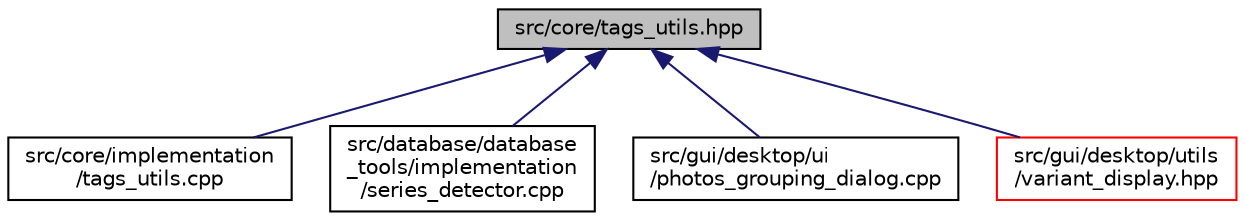 digraph "src/core/tags_utils.hpp"
{
 // LATEX_PDF_SIZE
  edge [fontname="Helvetica",fontsize="10",labelfontname="Helvetica",labelfontsize="10"];
  node [fontname="Helvetica",fontsize="10",shape=record];
  Node1 [label="src/core/tags_utils.hpp",height=0.2,width=0.4,color="black", fillcolor="grey75", style="filled", fontcolor="black",tooltip=" "];
  Node1 -> Node2 [dir="back",color="midnightblue",fontsize="10",style="solid",fontname="Helvetica"];
  Node2 [label="src/core/implementation\l/tags_utils.cpp",height=0.2,width=0.4,color="black", fillcolor="white", style="filled",URL="$tags__utils_8cpp.html",tooltip=" "];
  Node1 -> Node3 [dir="back",color="midnightblue",fontsize="10",style="solid",fontname="Helvetica"];
  Node3 [label="src/database/database\l_tools/implementation\l/series_detector.cpp",height=0.2,width=0.4,color="black", fillcolor="white", style="filled",URL="$series__detector_8cpp.html",tooltip=" "];
  Node1 -> Node4 [dir="back",color="midnightblue",fontsize="10",style="solid",fontname="Helvetica"];
  Node4 [label="src/gui/desktop/ui\l/photos_grouping_dialog.cpp",height=0.2,width=0.4,color="black", fillcolor="white", style="filled",URL="$photos__grouping__dialog_8cpp.html",tooltip=" "];
  Node1 -> Node5 [dir="back",color="midnightblue",fontsize="10",style="solid",fontname="Helvetica"];
  Node5 [label="src/gui/desktop/utils\l/variant_display.hpp",height=0.2,width=0.4,color="red", fillcolor="white", style="filled",URL="$variant__display_8hpp.html",tooltip=" "];
}
